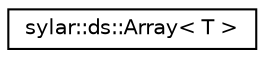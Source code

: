 digraph "类继承关系图"
{
 // LATEX_PDF_SIZE
  edge [fontname="Helvetica",fontsize="10",labelfontname="Helvetica",labelfontsize="10"];
  node [fontname="Helvetica",fontsize="10",shape=record];
  rankdir="LR";
  Node0 [label="sylar::ds::Array\< T \>",height=0.2,width=0.4,color="black", fillcolor="white", style="filled",URL="$classsylar_1_1ds_1_1Array.html",tooltip=" "];
}
